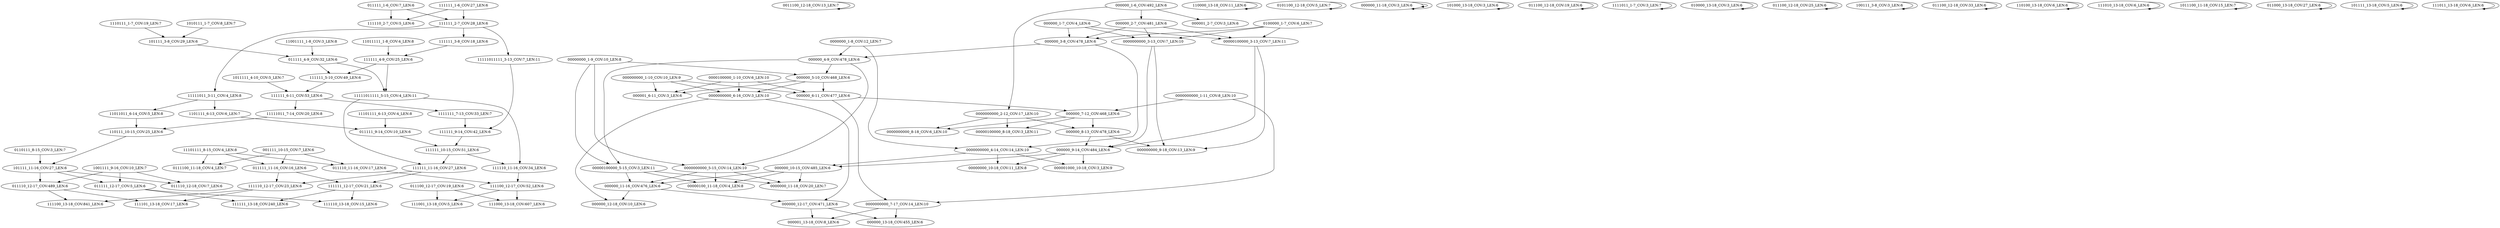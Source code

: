 digraph G {
    "101111_11-16_COV:27_LEN:6" -> "011111_12-17_COV:5_LEN:6";
    "101111_11-16_COV:27_LEN:6" -> "011110_12-17_COV:489_LEN:6";
    "101111_11-16_COV:27_LEN:6" -> "011110_12-18_COV:7_LEN:6";
    "0011100_12-18_COV:13_LEN:7" -> "0011100_12-18_COV:13_LEN:7";
    "11011011_6-14_COV:5_LEN:8" -> "110111_10-15_COV:25_LEN:6";
    "011111_1-6_COV:7_LEN:6" -> "111110_2-7_COV:5_LEN:6";
    "011111_1-6_COV:7_LEN:6" -> "111111_2-7_COV:28_LEN:6";
    "000000_1-6_COV:492_LEN:6" -> "000001_2-7_COV:3_LEN:6";
    "000000_1-6_COV:492_LEN:6" -> "0000000000_2-12_COV:17_LEN:10";
    "000000_1-6_COV:492_LEN:6" -> "000000_2-7_COV:481_LEN:6";
    "1011111_4-10_COV:5_LEN:7" -> "111111_6-11_COV:53_LEN:6";
    "110000_13-18_COV:11_LEN:6" -> "110000_13-18_COV:11_LEN:6";
    "000000_9-14_COV:484_LEN:6" -> "00000000_10-18_COV:11_LEN:8";
    "000000_9-14_COV:484_LEN:6" -> "000000_10-15_COV:485_LEN:6";
    "000000_9-14_COV:484_LEN:6" -> "000001000_10-18_COV:3_LEN:9";
    "11001111_1-8_COV:3_LEN:8" -> "011111_4-9_COV:32_LEN:6";
    "0101100_12-18_COV:5_LEN:7" -> "0101100_12-18_COV:5_LEN:7";
    "111100_12-17_COV:52_LEN:6" -> "111001_13-18_COV:5_LEN:6";
    "111100_12-17_COV:52_LEN:6" -> "111000_13-18_COV:607_LEN:6";
    "11101111_6-13_COV:4_LEN:8" -> "011111_9-14_COV:10_LEN:6";
    "00000100000_5-15_COV:3_LEN:11" -> "000000_11-16_COV:476_LEN:6";
    "00000100000_5-15_COV:3_LEN:11" -> "00000100_11-18_COV:4_LEN:8";
    "00000100000_5-15_COV:3_LEN:11" -> "0000000_11-18_COV:20_LEN:7";
    "000000_11-18_COV:3_LEN:6" -> "000000_11-18_COV:3_LEN:6";
    "11111011_3-11_COV:4_LEN:8" -> "11011011_6-14_COV:5_LEN:8";
    "11111011_3-11_COV:4_LEN:8" -> "1101111_6-13_COV:6_LEN:7";
    "000000_6-11_COV:477_LEN:6" -> "000000_7-12_COV:468_LEN:6";
    "000000_6-11_COV:477_LEN:6" -> "0000000000_7-17_COV:14_LEN:10";
    "0000000000_3-13_COV:7_LEN:10" -> "000000_9-14_COV:484_LEN:6";
    "0000000000_3-13_COV:7_LEN:10" -> "000000000_9-18_COV:13_LEN:9";
    "101000_13-18_COV:3_LEN:6" -> "101000_13-18_COV:3_LEN:6";
    "111111_10-15_COV:51_LEN:6" -> "111111_11-16_COV:27_LEN:6";
    "111111_10-15_COV:51_LEN:6" -> "111110_11-16_COV:34_LEN:6";
    "11111011111_3-13_COV:7_LEN:11" -> "111111_9-14_COV:42_LEN:6";
    "0000000000_1-11_COV:8_LEN:10" -> "000000_7-12_COV:468_LEN:6";
    "0000000000_1-11_COV:8_LEN:10" -> "0000000000_7-17_COV:14_LEN:10";
    "111111_9-14_COV:42_LEN:6" -> "111111_10-15_COV:51_LEN:6";
    "0000000000_5-15_COV:14_LEN:10" -> "000000_11-16_COV:476_LEN:6";
    "0000000000_5-15_COV:14_LEN:10" -> "00000100_11-18_COV:4_LEN:8";
    "0000000000_5-15_COV:14_LEN:10" -> "0000000_11-18_COV:20_LEN:7";
    "000000_7-12_COV:468_LEN:6" -> "0000000000_8-18_COV:6_LEN:10";
    "000000_7-12_COV:468_LEN:6" -> "000000_8-13_COV:478_LEN:6";
    "000000_7-12_COV:468_LEN:6" -> "00000100000_8-18_COV:3_LEN:11";
    "11111011_7-14_COV:20_LEN:8" -> "110111_10-15_COV:25_LEN:6";
    "000000_5-10_COV:468_LEN:6" -> "000000_6-11_COV:477_LEN:6";
    "000000_5-10_COV:468_LEN:6" -> "0000000000_6-16_COV:3_LEN:10";
    "000000_5-10_COV:468_LEN:6" -> "000001_6-11_COV:3_LEN:6";
    "011100_12-18_COV:19_LEN:6" -> "011100_12-18_COV:19_LEN:6";
    "1111011_1-7_COV:3_LEN:7" -> "1111011_1-7_COV:3_LEN:7";
    "011111_12-17_COV:5_LEN:6" -> "111111_13-18_COV:240_LEN:6";
    "011111_12-17_COV:5_LEN:6" -> "111110_13-18_COV:15_LEN:6";
    "010000_13-18_COV:3_LEN:6" -> "010000_13-18_COV:3_LEN:6";
    "011100_12-18_COV:25_LEN:6" -> "011100_12-18_COV:25_LEN:6";
    "111111_4-9_COV:25_LEN:6" -> "11111011111_5-15_COV:4_LEN:11";
    "111111_4-9_COV:25_LEN:6" -> "111111_5-10_COV:49_LEN:6";
    "000000_11-18_COV:3_LEN:6" -> "000000_11-18_COV:3_LEN:6";
    "101111_3-8_COV:29_LEN:6" -> "011111_4-9_COV:32_LEN:6";
    "00000000_1-9_COV:10_LEN:8" -> "00000100000_5-15_COV:3_LEN:11";
    "00000000_1-9_COV:10_LEN:8" -> "0000000000_5-15_COV:14_LEN:10";
    "00000000_1-9_COV:10_LEN:8" -> "000000_5-10_COV:468_LEN:6";
    "1110111_1-7_COV:19_LEN:7" -> "101111_3-8_COV:29_LEN:6";
    "110111_10-15_COV:25_LEN:6" -> "101111_11-16_COV:27_LEN:6";
    "000000_12-17_COV:471_LEN:6" -> "000001_13-18_COV:8_LEN:6";
    "000000_12-17_COV:471_LEN:6" -> "000000_13-18_COV:455_LEN:6";
    "111111_11-16_COV:27_LEN:6" -> "111111_12-17_COV:21_LEN:6";
    "111111_11-16_COV:27_LEN:6" -> "111110_12-17_COV:23_LEN:6";
    "111111_3-8_COV:18_LEN:6" -> "111111_4-9_COV:25_LEN:6";
    "100111_3-8_COV:3_LEN:6" -> "100111_3-8_COV:3_LEN:6";
    "0100000_1-7_COV:6_LEN:7" -> "0000000000_3-13_COV:7_LEN:10";
    "0100000_1-7_COV:6_LEN:7" -> "000000_3-8_COV:478_LEN:6";
    "0100000_1-7_COV:6_LEN:7" -> "00000100000_3-13_COV:7_LEN:11";
    "011110_12-17_COV:489_LEN:6" -> "111100_13-18_COV:841_LEN:6";
    "011110_12-17_COV:489_LEN:6" -> "111101_13-18_COV:17_LEN:6";
    "11101111_8-15_COV:4_LEN:8" -> "0111100_11-18_COV:4_LEN:7";
    "11101111_8-15_COV:4_LEN:8" -> "011111_11-16_COV:16_LEN:6";
    "11101111_8-15_COV:4_LEN:8" -> "011110_11-16_COV:17_LEN:6";
    "000000_11-16_COV:476_LEN:6" -> "000000_12-17_COV:471_LEN:6";
    "000000_11-16_COV:476_LEN:6" -> "000000_12-18_COV:10_LEN:6";
    "111110_11-16_COV:34_LEN:6" -> "111100_12-17_COV:52_LEN:6";
    "1111111_7-13_COV:33_LEN:7" -> "111111_9-14_COV:42_LEN:6";
    "0110111_8-15_COV:3_LEN:7" -> "101111_11-16_COV:27_LEN:6";
    "0000000000_2-12_COV:17_LEN:10" -> "0000000000_8-18_COV:6_LEN:10";
    "0000000000_2-12_COV:17_LEN:10" -> "000000_8-13_COV:478_LEN:6";
    "0000000000_2-12_COV:17_LEN:10" -> "00000100000_8-18_COV:3_LEN:11";
    "000000_2-7_COV:481_LEN:6" -> "0000000000_3-13_COV:7_LEN:10";
    "000000_2-7_COV:481_LEN:6" -> "000000_3-8_COV:478_LEN:6";
    "000000_2-7_COV:481_LEN:6" -> "00000100000_3-13_COV:7_LEN:11";
    "011100_12-17_COV:19_LEN:6" -> "111001_13-18_COV:5_LEN:6";
    "011100_12-17_COV:19_LEN:6" -> "111000_13-18_COV:607_LEN:6";
    "011111_11-16_COV:16_LEN:6" -> "111111_12-17_COV:21_LEN:6";
    "011111_11-16_COV:16_LEN:6" -> "111110_12-17_COV:23_LEN:6";
    "111111_6-11_COV:53_LEN:6" -> "11111011_7-14_COV:20_LEN:8";
    "111111_6-11_COV:53_LEN:6" -> "1111111_7-13_COV:33_LEN:7";
    "011100_12-18_COV:33_LEN:6" -> "011100_12-18_COV:33_LEN:6";
    "000000_10-15_COV:485_LEN:6" -> "000000_11-16_COV:476_LEN:6";
    "000000_10-15_COV:485_LEN:6" -> "00000100_11-18_COV:4_LEN:8";
    "000000_10-15_COV:485_LEN:6" -> "0000000_11-18_COV:20_LEN:7";
    "000000_8-13_COV:478_LEN:6" -> "000000_9-14_COV:484_LEN:6";
    "000000_8-13_COV:478_LEN:6" -> "000000000_9-18_COV:13_LEN:9";
    "110100_13-18_COV:6_LEN:6" -> "110100_13-18_COV:6_LEN:6";
    "111010_13-18_COV:6_LEN:6" -> "111010_13-18_COV:6_LEN:6";
    "1011100_11-18_COV:15_LEN:7" -> "1011100_11-18_COV:15_LEN:7";
    "1001111_9-16_COV:10_LEN:7" -> "011111_12-17_COV:5_LEN:6";
    "1001111_9-16_COV:10_LEN:7" -> "011110_12-17_COV:489_LEN:6";
    "1001111_9-16_COV:10_LEN:7" -> "011110_12-18_COV:7_LEN:6";
    "0000100000_1-10_COV:6_LEN:10" -> "000000_6-11_COV:477_LEN:6";
    "0000100000_1-10_COV:6_LEN:10" -> "0000000000_6-16_COV:3_LEN:10";
    "0000100000_1-10_COV:6_LEN:10" -> "000001_6-11_COV:3_LEN:6";
    "0000000000_7-17_COV:14_LEN:10" -> "000001_13-18_COV:8_LEN:6";
    "0000000000_7-17_COV:14_LEN:10" -> "000000_13-18_COV:455_LEN:6";
    "011000_13-18_COV:27_LEN:6" -> "011000_13-18_COV:27_LEN:6";
    "011111_4-9_COV:32_LEN:6" -> "11111011111_5-15_COV:4_LEN:11";
    "011111_4-9_COV:32_LEN:6" -> "111111_5-10_COV:49_LEN:6";
    "11111011111_5-15_COV:4_LEN:11" -> "111111_11-16_COV:27_LEN:6";
    "11111011111_5-15_COV:4_LEN:11" -> "111110_11-16_COV:34_LEN:6";
    "1101111_6-13_COV:6_LEN:7" -> "011111_9-14_COV:10_LEN:6";
    "11011111_1-8_COV:4_LEN:8" -> "111111_4-9_COV:25_LEN:6";
    "111111_12-17_COV:21_LEN:6" -> "111111_13-18_COV:240_LEN:6";
    "111111_12-17_COV:21_LEN:6" -> "111110_13-18_COV:15_LEN:6";
    "011110_11-16_COV:17_LEN:6" -> "111100_12-17_COV:52_LEN:6";
    "101111_13-18_COV:5_LEN:6" -> "101111_13-18_COV:5_LEN:6";
    "011111_9-14_COV:10_LEN:6" -> "111111_10-15_COV:51_LEN:6";
    "111111_2-7_COV:28_LEN:6" -> "11111011_3-11_COV:4_LEN:8";
    "111111_2-7_COV:28_LEN:6" -> "11111011111_3-13_COV:7_LEN:11";
    "111111_2-7_COV:28_LEN:6" -> "111111_3-8_COV:18_LEN:6";
    "111011_13-18_COV:6_LEN:6" -> "111011_13-18_COV:6_LEN:6";
    "0000000_1-8_COV:12_LEN:7" -> "000000_4-9_COV:478_LEN:6";
    "0000000_1-8_COV:12_LEN:7" -> "0000000000_4-14_COV:14_LEN:10";
    "111111_5-10_COV:49_LEN:6" -> "111111_6-11_COV:53_LEN:6";
    "111111_1-6_COV:27_LEN:6" -> "111110_2-7_COV:5_LEN:6";
    "111111_1-6_COV:27_LEN:6" -> "111111_2-7_COV:28_LEN:6";
    "000000_3-8_COV:478_LEN:6" -> "000000_4-9_COV:478_LEN:6";
    "000000_3-8_COV:478_LEN:6" -> "0000000000_4-14_COV:14_LEN:10";
    "1010111_1-7_COV:8_LEN:7" -> "101111_3-8_COV:29_LEN:6";
    "001111_10-15_COV:7_LEN:6" -> "0111100_11-18_COV:4_LEN:7";
    "001111_10-15_COV:7_LEN:6" -> "011111_11-16_COV:16_LEN:6";
    "001111_10-15_COV:7_LEN:6" -> "011110_11-16_COV:17_LEN:6";
    "000000_4-9_COV:478_LEN:6" -> "00000100000_5-15_COV:3_LEN:11";
    "000000_4-9_COV:478_LEN:6" -> "0000000000_5-15_COV:14_LEN:10";
    "000000_4-9_COV:478_LEN:6" -> "000000_5-10_COV:468_LEN:6";
    "000000000_1-10_COV:10_LEN:9" -> "000000_6-11_COV:477_LEN:6";
    "000000000_1-10_COV:10_LEN:9" -> "0000000000_6-16_COV:3_LEN:10";
    "000000000_1-10_COV:10_LEN:9" -> "000001_6-11_COV:3_LEN:6";
    "0000000000_6-16_COV:3_LEN:10" -> "000000_12-17_COV:471_LEN:6";
    "0000000000_6-16_COV:3_LEN:10" -> "000000_12-18_COV:10_LEN:6";
    "000000_1-7_COV:4_LEN:6" -> "0000000000_3-13_COV:7_LEN:10";
    "000000_1-7_COV:4_LEN:6" -> "000000_3-8_COV:478_LEN:6";
    "000000_1-7_COV:4_LEN:6" -> "00000100000_3-13_COV:7_LEN:11";
    "00000100000_3-13_COV:7_LEN:11" -> "000000_9-14_COV:484_LEN:6";
    "00000100000_3-13_COV:7_LEN:11" -> "000000000_9-18_COV:13_LEN:9";
    "111110_12-17_COV:23_LEN:6" -> "111100_13-18_COV:841_LEN:6";
    "111110_12-17_COV:23_LEN:6" -> "111101_13-18_COV:17_LEN:6";
    "0000000000_4-14_COV:14_LEN:10" -> "00000000_10-18_COV:11_LEN:8";
    "0000000000_4-14_COV:14_LEN:10" -> "000000_10-15_COV:485_LEN:6";
    "0000000000_4-14_COV:14_LEN:10" -> "000001000_10-18_COV:3_LEN:9";
}
